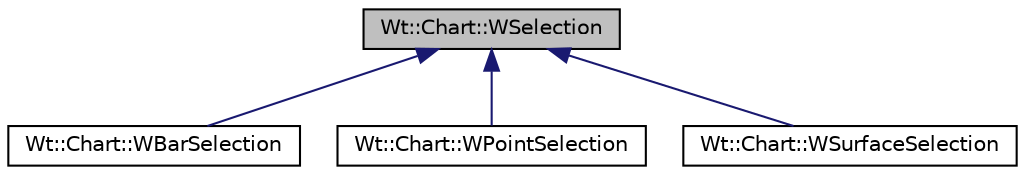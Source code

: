 digraph "Wt::Chart::WSelection"
{
 // LATEX_PDF_SIZE
  edge [fontname="Helvetica",fontsize="10",labelfontname="Helvetica",labelfontsize="10"];
  node [fontname="Helvetica",fontsize="10",shape=record];
  Node1 [label="Wt::Chart::WSelection",height=0.2,width=0.4,color="black", fillcolor="grey75", style="filled", fontcolor="black",tooltip="Represents a selection on a chart."];
  Node1 -> Node2 [dir="back",color="midnightblue",fontsize="10",style="solid",fontname="Helvetica"];
  Node2 [label="Wt::Chart::WBarSelection",height=0.2,width=0.4,color="black", fillcolor="white", style="filled",URL="$classWt_1_1Chart_1_1WBarSelection.html",tooltip="Represents a selection of a bar."];
  Node1 -> Node3 [dir="back",color="midnightblue",fontsize="10",style="solid",fontname="Helvetica"];
  Node3 [label="Wt::Chart::WPointSelection",height=0.2,width=0.4,color="black", fillcolor="white", style="filled",URL="$classWt_1_1Chart_1_1WPointSelection.html",tooltip="Represents a single point selection on a WScatterData."];
  Node1 -> Node4 [dir="back",color="midnightblue",fontsize="10",style="solid",fontname="Helvetica"];
  Node4 [label="Wt::Chart::WSurfaceSelection",height=0.2,width=0.4,color="black", fillcolor="white", style="filled",URL="$classWt_1_1Chart_1_1WSurfaceSelection.html",tooltip="Represents a selection on a surface plot."];
}
